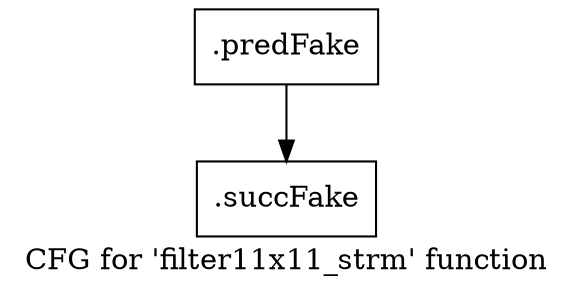 digraph "CFG for 'filter11x11_strm' function" {
	label="CFG for 'filter11x11_strm' function";

	Node0x3c75150 [shape=record,filename="",linenumber="",label="{.predFake}"];
	Node0x3c75150 -> Node0x3cd74c0[ callList="2:239" memoryops="" filename="../../../../convolution.cpp" execusionnum="1"];
	Node0x3cd74c0 [shape=record,filename="../../../../convolution.cpp",linenumber="242",label="{.succFake}"];
}
